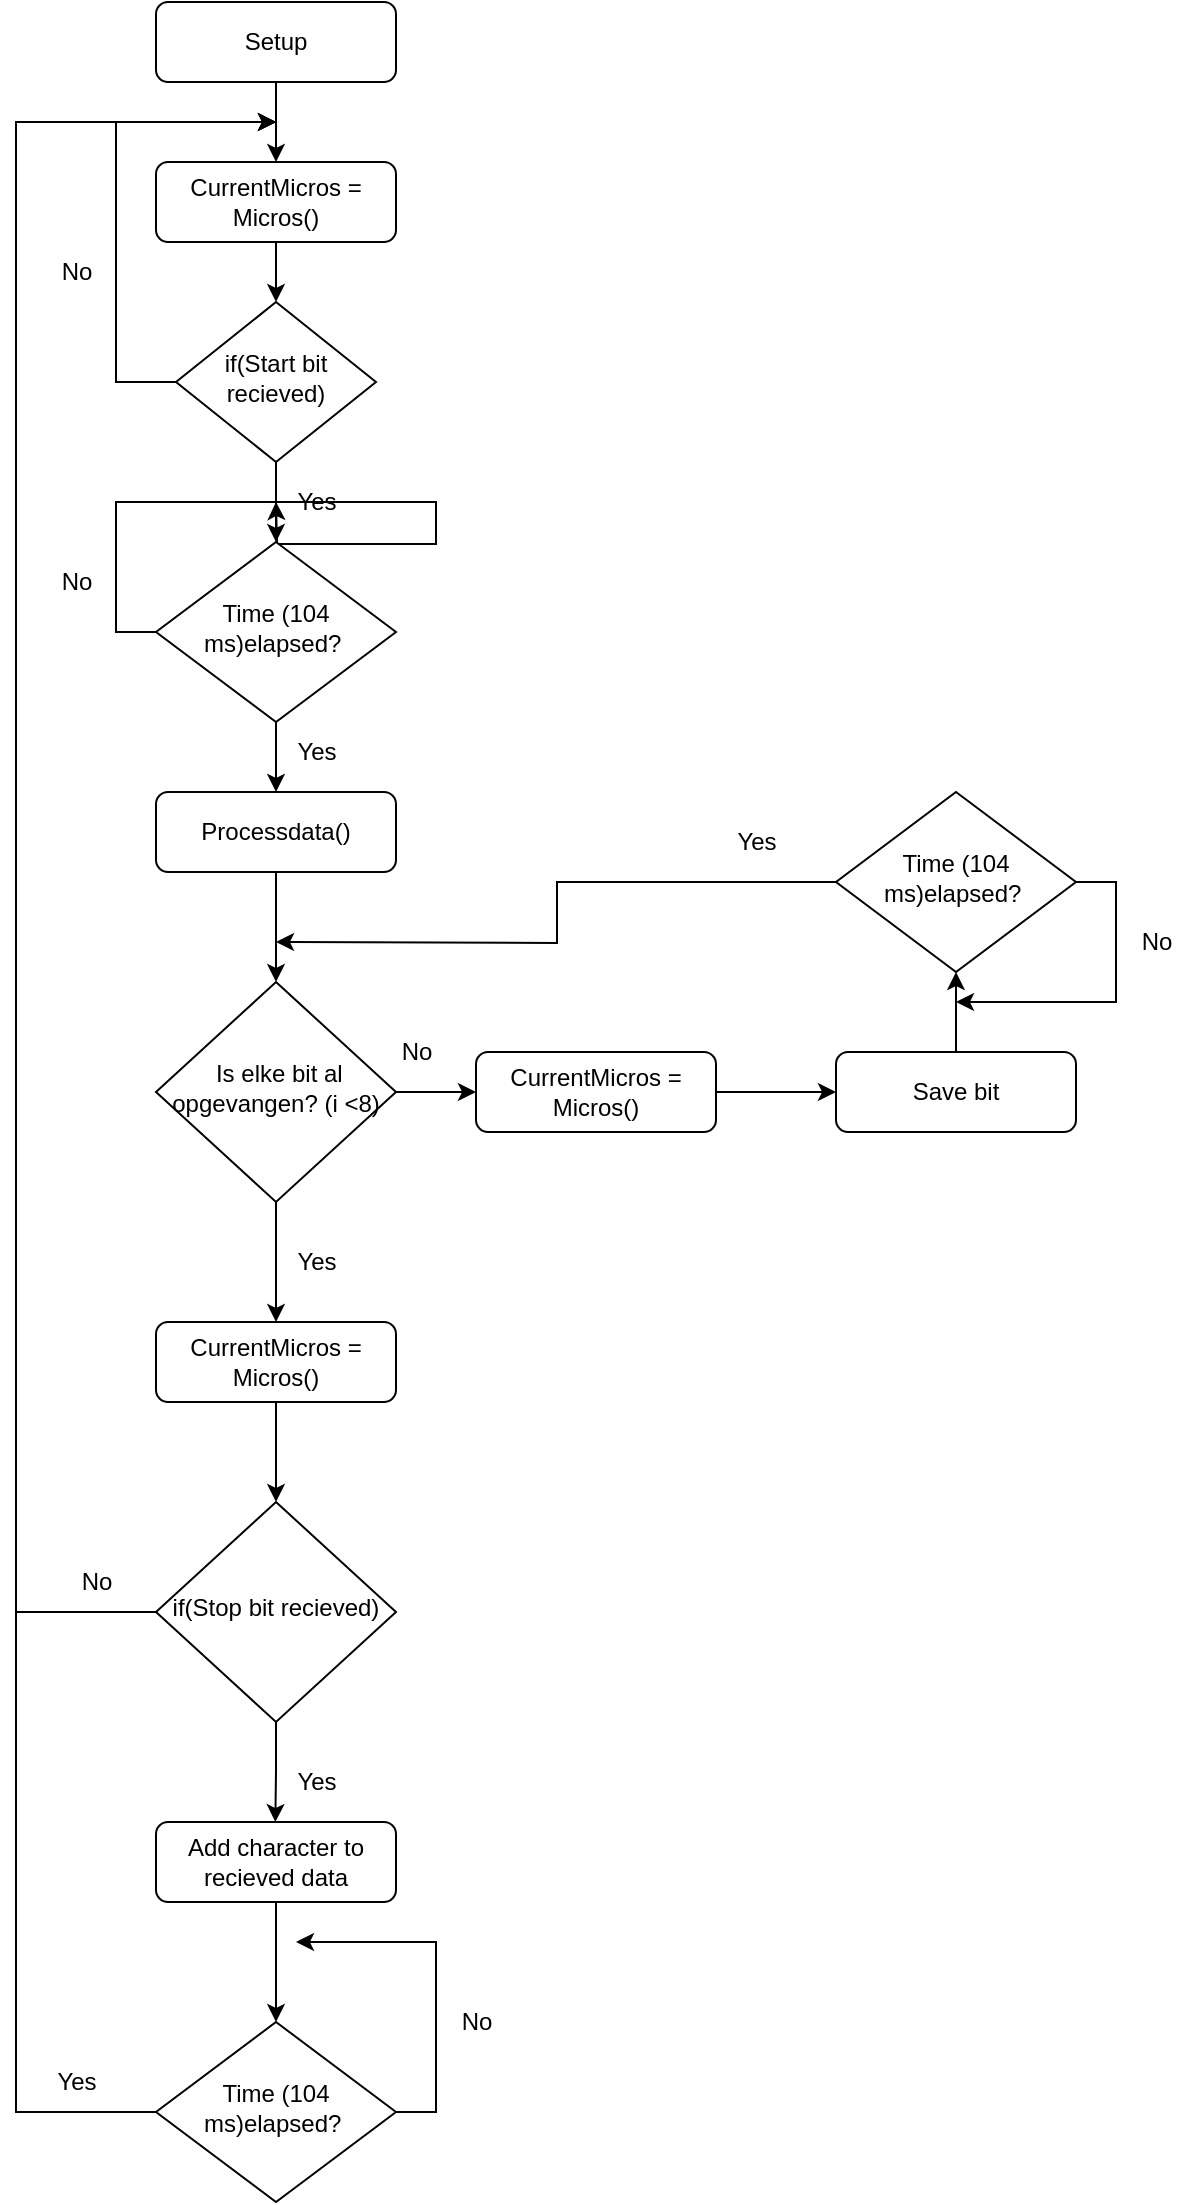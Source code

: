 <mxfile version="21.1.2" type="device">
  <diagram id="C5RBs43oDa-KdzZeNtuy" name="Page-1">
    <mxGraphModel dx="1050" dy="629" grid="1" gridSize="10" guides="1" tooltips="1" connect="1" arrows="1" fold="1" page="1" pageScale="1" pageWidth="827" pageHeight="1169" math="0" shadow="0">
      <root>
        <mxCell id="WIyWlLk6GJQsqaUBKTNV-0" />
        <mxCell id="WIyWlLk6GJQsqaUBKTNV-1" parent="WIyWlLk6GJQsqaUBKTNV-0" />
        <mxCell id="ye5cxb4P_Krxt_kBnjob-43" style="edgeStyle=orthogonalEdgeStyle;rounded=0;orthogonalLoop=1;jettySize=auto;html=1;exitX=0.5;exitY=1;exitDx=0;exitDy=0;entryX=0.5;entryY=0;entryDx=0;entryDy=0;" parent="WIyWlLk6GJQsqaUBKTNV-1" source="ye5cxb4P_Krxt_kBnjob-40" target="ye5cxb4P_Krxt_kBnjob-42" edge="1">
          <mxGeometry relative="1" as="geometry" />
        </mxCell>
        <mxCell id="ye5cxb4P_Krxt_kBnjob-40" value="Setup" style="rounded=1;whiteSpace=wrap;html=1;fontSize=12;glass=0;strokeWidth=1;shadow=0;" parent="WIyWlLk6GJQsqaUBKTNV-1" vertex="1">
          <mxGeometry x="660" y="80" width="120" height="40" as="geometry" />
        </mxCell>
        <mxCell id="ye5cxb4P_Krxt_kBnjob-46" style="edgeStyle=orthogonalEdgeStyle;rounded=0;orthogonalLoop=1;jettySize=auto;html=1;exitX=0.5;exitY=1;exitDx=0;exitDy=0;entryX=0.5;entryY=0;entryDx=0;entryDy=0;" parent="WIyWlLk6GJQsqaUBKTNV-1" source="ye5cxb4P_Krxt_kBnjob-41" target="ye5cxb4P_Krxt_kBnjob-45" edge="1">
          <mxGeometry relative="1" as="geometry" />
        </mxCell>
        <mxCell id="ye5cxb4P_Krxt_kBnjob-48" style="edgeStyle=orthogonalEdgeStyle;rounded=0;orthogonalLoop=1;jettySize=auto;html=1;exitX=0;exitY=0.5;exitDx=0;exitDy=0;" parent="WIyWlLk6GJQsqaUBKTNV-1" source="ye5cxb4P_Krxt_kBnjob-41" edge="1">
          <mxGeometry relative="1" as="geometry">
            <mxPoint x="720" y="140" as="targetPoint" />
            <Array as="points">
              <mxPoint x="640" y="270" />
              <mxPoint x="640" y="140" />
            </Array>
          </mxGeometry>
        </mxCell>
        <mxCell id="ye5cxb4P_Krxt_kBnjob-41" value="if(Start bit recieved)" style="rhombus;whiteSpace=wrap;html=1;shadow=0;fontFamily=Helvetica;fontSize=12;align=center;strokeWidth=1;spacing=6;spacingTop=-4;" parent="WIyWlLk6GJQsqaUBKTNV-1" vertex="1">
          <mxGeometry x="670" y="230" width="100" height="80" as="geometry" />
        </mxCell>
        <mxCell id="ye5cxb4P_Krxt_kBnjob-44" style="edgeStyle=orthogonalEdgeStyle;rounded=0;orthogonalLoop=1;jettySize=auto;html=1;exitX=0.5;exitY=1;exitDx=0;exitDy=0;entryX=0.5;entryY=0;entryDx=0;entryDy=0;" parent="WIyWlLk6GJQsqaUBKTNV-1" source="ye5cxb4P_Krxt_kBnjob-42" target="ye5cxb4P_Krxt_kBnjob-41" edge="1">
          <mxGeometry relative="1" as="geometry" />
        </mxCell>
        <mxCell id="ye5cxb4P_Krxt_kBnjob-42" value="CurrentMicros = Micros()" style="rounded=1;whiteSpace=wrap;html=1;fontSize=12;glass=0;strokeWidth=1;shadow=0;" parent="WIyWlLk6GJQsqaUBKTNV-1" vertex="1">
          <mxGeometry x="660" y="160" width="120" height="40" as="geometry" />
        </mxCell>
        <mxCell id="ye5cxb4P_Krxt_kBnjob-47" style="edgeStyle=orthogonalEdgeStyle;rounded=0;orthogonalLoop=1;jettySize=auto;html=1;exitX=0;exitY=0.5;exitDx=0;exitDy=0;" parent="WIyWlLk6GJQsqaUBKTNV-1" source="ye5cxb4P_Krxt_kBnjob-45" edge="1">
          <mxGeometry relative="1" as="geometry">
            <mxPoint x="720" y="330" as="targetPoint" />
          </mxGeometry>
        </mxCell>
        <mxCell id="ye5cxb4P_Krxt_kBnjob-50" style="edgeStyle=orthogonalEdgeStyle;rounded=0;orthogonalLoop=1;jettySize=auto;html=1;exitX=0.5;exitY=1;exitDx=0;exitDy=0;entryX=0.5;entryY=0;entryDx=0;entryDy=0;" parent="WIyWlLk6GJQsqaUBKTNV-1" source="ye5cxb4P_Krxt_kBnjob-45" target="ye5cxb4P_Krxt_kBnjob-49" edge="1">
          <mxGeometry relative="1" as="geometry" />
        </mxCell>
        <mxCell id="ye5cxb4P_Krxt_kBnjob-45" value="Time (104 ms)elapsed?&amp;nbsp;" style="rhombus;whiteSpace=wrap;html=1;shadow=0;fontFamily=Helvetica;fontSize=12;align=center;strokeWidth=1;spacing=6;spacingTop=-4;" parent="WIyWlLk6GJQsqaUBKTNV-1" vertex="1">
          <mxGeometry x="660" y="350" width="120" height="90" as="geometry" />
        </mxCell>
        <mxCell id="ye5cxb4P_Krxt_kBnjob-52" style="edgeStyle=orthogonalEdgeStyle;rounded=0;orthogonalLoop=1;jettySize=auto;html=1;exitX=0.5;exitY=1;exitDx=0;exitDy=0;entryX=0.5;entryY=0;entryDx=0;entryDy=0;" parent="WIyWlLk6GJQsqaUBKTNV-1" source="ye5cxb4P_Krxt_kBnjob-49" target="ye5cxb4P_Krxt_kBnjob-51" edge="1">
          <mxGeometry relative="1" as="geometry" />
        </mxCell>
        <mxCell id="ye5cxb4P_Krxt_kBnjob-49" value="Processdata()" style="rounded=1;whiteSpace=wrap;html=1;fontSize=12;glass=0;strokeWidth=1;shadow=0;" parent="WIyWlLk6GJQsqaUBKTNV-1" vertex="1">
          <mxGeometry x="660" y="475" width="120" height="40" as="geometry" />
        </mxCell>
        <mxCell id="ye5cxb4P_Krxt_kBnjob-58" style="edgeStyle=orthogonalEdgeStyle;rounded=0;orthogonalLoop=1;jettySize=auto;html=1;exitX=1;exitY=0.5;exitDx=0;exitDy=0;entryX=0;entryY=0.5;entryDx=0;entryDy=0;" parent="WIyWlLk6GJQsqaUBKTNV-1" source="ye5cxb4P_Krxt_kBnjob-51" target="ye5cxb4P_Krxt_kBnjob-57" edge="1">
          <mxGeometry relative="1" as="geometry" />
        </mxCell>
        <mxCell id="ye5cxb4P_Krxt_kBnjob-65" style="edgeStyle=orthogonalEdgeStyle;rounded=0;orthogonalLoop=1;jettySize=auto;html=1;exitX=0.5;exitY=1;exitDx=0;exitDy=0;entryX=0.5;entryY=0;entryDx=0;entryDy=0;" parent="WIyWlLk6GJQsqaUBKTNV-1" source="ye5cxb4P_Krxt_kBnjob-51" target="ye5cxb4P_Krxt_kBnjob-64" edge="1">
          <mxGeometry relative="1" as="geometry" />
        </mxCell>
        <mxCell id="ye5cxb4P_Krxt_kBnjob-51" value="&amp;nbsp;Is elke bit al opgevangen? (i &amp;lt;8)" style="rhombus;whiteSpace=wrap;html=1;shadow=0;fontFamily=Helvetica;fontSize=12;align=center;strokeWidth=1;spacing=6;spacingTop=-4;" parent="WIyWlLk6GJQsqaUBKTNV-1" vertex="1">
          <mxGeometry x="660" y="570" width="120" height="110" as="geometry" />
        </mxCell>
        <mxCell id="ye5cxb4P_Krxt_kBnjob-61" style="edgeStyle=orthogonalEdgeStyle;rounded=0;orthogonalLoop=1;jettySize=auto;html=1;exitX=0.5;exitY=0;exitDx=0;exitDy=0;entryX=0.5;entryY=1;entryDx=0;entryDy=0;" parent="WIyWlLk6GJQsqaUBKTNV-1" source="ye5cxb4P_Krxt_kBnjob-54" target="ye5cxb4P_Krxt_kBnjob-55" edge="1">
          <mxGeometry relative="1" as="geometry" />
        </mxCell>
        <mxCell id="ye5cxb4P_Krxt_kBnjob-54" value="Save bit" style="rounded=1;whiteSpace=wrap;html=1;fontSize=12;glass=0;strokeWidth=1;shadow=0;" parent="WIyWlLk6GJQsqaUBKTNV-1" vertex="1">
          <mxGeometry x="1000" y="605" width="120" height="40" as="geometry" />
        </mxCell>
        <mxCell id="ye5cxb4P_Krxt_kBnjob-62" style="edgeStyle=orthogonalEdgeStyle;rounded=0;orthogonalLoop=1;jettySize=auto;html=1;exitX=0;exitY=0.5;exitDx=0;exitDy=0;" parent="WIyWlLk6GJQsqaUBKTNV-1" source="ye5cxb4P_Krxt_kBnjob-55" edge="1">
          <mxGeometry relative="1" as="geometry">
            <mxPoint x="720" y="550" as="targetPoint" />
          </mxGeometry>
        </mxCell>
        <mxCell id="ye5cxb4P_Krxt_kBnjob-63" style="edgeStyle=orthogonalEdgeStyle;rounded=0;orthogonalLoop=1;jettySize=auto;html=1;exitX=1;exitY=0.5;exitDx=0;exitDy=0;" parent="WIyWlLk6GJQsqaUBKTNV-1" source="ye5cxb4P_Krxt_kBnjob-55" edge="1">
          <mxGeometry relative="1" as="geometry">
            <mxPoint x="1060" y="580" as="targetPoint" />
            <Array as="points">
              <mxPoint x="1140" y="520" />
              <mxPoint x="1140" y="580" />
            </Array>
          </mxGeometry>
        </mxCell>
        <mxCell id="ye5cxb4P_Krxt_kBnjob-55" value="Time (104 ms)elapsed?&amp;nbsp;" style="rhombus;whiteSpace=wrap;html=1;shadow=0;fontFamily=Helvetica;fontSize=12;align=center;strokeWidth=1;spacing=6;spacingTop=-4;" parent="WIyWlLk6GJQsqaUBKTNV-1" vertex="1">
          <mxGeometry x="1000" y="475" width="120" height="90" as="geometry" />
        </mxCell>
        <mxCell id="ye5cxb4P_Krxt_kBnjob-59" style="edgeStyle=orthogonalEdgeStyle;rounded=0;orthogonalLoop=1;jettySize=auto;html=1;exitX=1;exitY=0.5;exitDx=0;exitDy=0;" parent="WIyWlLk6GJQsqaUBKTNV-1" source="ye5cxb4P_Krxt_kBnjob-57" target="ye5cxb4P_Krxt_kBnjob-54" edge="1">
          <mxGeometry relative="1" as="geometry" />
        </mxCell>
        <mxCell id="ye5cxb4P_Krxt_kBnjob-57" value="CurrentMicros = Micros()" style="rounded=1;whiteSpace=wrap;html=1;fontSize=12;glass=0;strokeWidth=1;shadow=0;" parent="WIyWlLk6GJQsqaUBKTNV-1" vertex="1">
          <mxGeometry x="820" y="605" width="120" height="40" as="geometry" />
        </mxCell>
        <mxCell id="ye5cxb4P_Krxt_kBnjob-67" style="edgeStyle=orthogonalEdgeStyle;rounded=0;orthogonalLoop=1;jettySize=auto;html=1;exitX=0.5;exitY=1;exitDx=0;exitDy=0;entryX=0.5;entryY=0;entryDx=0;entryDy=0;" parent="WIyWlLk6GJQsqaUBKTNV-1" source="ye5cxb4P_Krxt_kBnjob-64" target="ye5cxb4P_Krxt_kBnjob-66" edge="1">
          <mxGeometry relative="1" as="geometry" />
        </mxCell>
        <mxCell id="ye5cxb4P_Krxt_kBnjob-64" value="CurrentMicros = Micros()" style="rounded=1;whiteSpace=wrap;html=1;fontSize=12;glass=0;strokeWidth=1;shadow=0;" parent="WIyWlLk6GJQsqaUBKTNV-1" vertex="1">
          <mxGeometry x="660" y="740" width="120" height="40" as="geometry" />
        </mxCell>
        <mxCell id="ye5cxb4P_Krxt_kBnjob-68" style="edgeStyle=orthogonalEdgeStyle;rounded=0;orthogonalLoop=1;jettySize=auto;html=1;exitX=0;exitY=0.5;exitDx=0;exitDy=0;" parent="WIyWlLk6GJQsqaUBKTNV-1" source="ye5cxb4P_Krxt_kBnjob-66" edge="1">
          <mxGeometry relative="1" as="geometry">
            <mxPoint x="720" y="140" as="targetPoint" />
            <Array as="points">
              <mxPoint x="590" y="885" />
              <mxPoint x="590" y="140" />
              <mxPoint x="720" y="140" />
            </Array>
          </mxGeometry>
        </mxCell>
        <mxCell id="ye5cxb4P_Krxt_kBnjob-70" style="edgeStyle=orthogonalEdgeStyle;rounded=0;orthogonalLoop=1;jettySize=auto;html=1;exitX=0.5;exitY=1;exitDx=0;exitDy=0;" parent="WIyWlLk6GJQsqaUBKTNV-1" source="ye5cxb4P_Krxt_kBnjob-66" edge="1">
          <mxGeometry relative="1" as="geometry">
            <mxPoint x="719.667" y="990" as="targetPoint" />
          </mxGeometry>
        </mxCell>
        <mxCell id="ye5cxb4P_Krxt_kBnjob-66" value="if(Stop bit recieved)" style="rhombus;whiteSpace=wrap;html=1;shadow=0;fontFamily=Helvetica;fontSize=12;align=center;strokeWidth=1;spacing=6;spacingTop=-4;" parent="WIyWlLk6GJQsqaUBKTNV-1" vertex="1">
          <mxGeometry x="660" y="830" width="120" height="110" as="geometry" />
        </mxCell>
        <mxCell id="ye5cxb4P_Krxt_kBnjob-69" value="No" style="text;html=1;align=center;verticalAlign=middle;resizable=0;points=[];autosize=1;strokeColor=none;fillColor=none;" parent="WIyWlLk6GJQsqaUBKTNV-1" vertex="1">
          <mxGeometry x="610" y="855" width="40" height="30" as="geometry" />
        </mxCell>
        <mxCell id="ye5cxb4P_Krxt_kBnjob-73" style="edgeStyle=orthogonalEdgeStyle;rounded=0;orthogonalLoop=1;jettySize=auto;html=1;exitX=0.5;exitY=1;exitDx=0;exitDy=0;entryX=0.5;entryY=0;entryDx=0;entryDy=0;" parent="WIyWlLk6GJQsqaUBKTNV-1" source="ye5cxb4P_Krxt_kBnjob-71" target="ye5cxb4P_Krxt_kBnjob-72" edge="1">
          <mxGeometry relative="1" as="geometry" />
        </mxCell>
        <mxCell id="ye5cxb4P_Krxt_kBnjob-71" value="Add character to recieved data" style="rounded=1;whiteSpace=wrap;html=1;fontSize=12;glass=0;strokeWidth=1;shadow=0;" parent="WIyWlLk6GJQsqaUBKTNV-1" vertex="1">
          <mxGeometry x="660" y="990" width="120" height="40" as="geometry" />
        </mxCell>
        <mxCell id="ye5cxb4P_Krxt_kBnjob-74" style="edgeStyle=orthogonalEdgeStyle;rounded=0;orthogonalLoop=1;jettySize=auto;html=1;exitX=0;exitY=0.5;exitDx=0;exitDy=0;" parent="WIyWlLk6GJQsqaUBKTNV-1" source="ye5cxb4P_Krxt_kBnjob-72" edge="1">
          <mxGeometry relative="1" as="geometry">
            <mxPoint x="720" y="140" as="targetPoint" />
            <Array as="points">
              <mxPoint x="590" y="1135" />
              <mxPoint x="590" y="140" />
              <mxPoint x="720" y="140" />
            </Array>
          </mxGeometry>
        </mxCell>
        <mxCell id="ye5cxb4P_Krxt_kBnjob-75" style="edgeStyle=orthogonalEdgeStyle;rounded=0;orthogonalLoop=1;jettySize=auto;html=1;exitX=1;exitY=0.5;exitDx=0;exitDy=0;" parent="WIyWlLk6GJQsqaUBKTNV-1" source="ye5cxb4P_Krxt_kBnjob-72" edge="1">
          <mxGeometry relative="1" as="geometry">
            <mxPoint x="730" y="1050" as="targetPoint" />
            <Array as="points">
              <mxPoint x="800" y="1135" />
              <mxPoint x="800" y="1050" />
            </Array>
          </mxGeometry>
        </mxCell>
        <mxCell id="ye5cxb4P_Krxt_kBnjob-72" value="Time (104 ms)elapsed?&amp;nbsp;" style="rhombus;whiteSpace=wrap;html=1;shadow=0;fontFamily=Helvetica;fontSize=12;align=center;strokeWidth=1;spacing=6;spacingTop=-4;" parent="WIyWlLk6GJQsqaUBKTNV-1" vertex="1">
          <mxGeometry x="660" y="1090" width="120" height="90" as="geometry" />
        </mxCell>
        <mxCell id="ye5cxb4P_Krxt_kBnjob-76" value="No" style="text;html=1;align=center;verticalAlign=middle;resizable=0;points=[];autosize=1;strokeColor=none;fillColor=none;" parent="WIyWlLk6GJQsqaUBKTNV-1" vertex="1">
          <mxGeometry x="800" y="1075" width="40" height="30" as="geometry" />
        </mxCell>
        <mxCell id="ye5cxb4P_Krxt_kBnjob-77" value="Yes" style="text;html=1;align=center;verticalAlign=middle;resizable=0;points=[];autosize=1;strokeColor=none;fillColor=none;" parent="WIyWlLk6GJQsqaUBKTNV-1" vertex="1">
          <mxGeometry x="600" y="1105" width="40" height="30" as="geometry" />
        </mxCell>
        <mxCell id="ye5cxb4P_Krxt_kBnjob-78" value="No" style="text;html=1;align=center;verticalAlign=middle;resizable=0;points=[];autosize=1;strokeColor=none;fillColor=none;" parent="WIyWlLk6GJQsqaUBKTNV-1" vertex="1">
          <mxGeometry x="770" y="590" width="40" height="30" as="geometry" />
        </mxCell>
        <mxCell id="ye5cxb4P_Krxt_kBnjob-79" value="Yes" style="text;html=1;align=center;verticalAlign=middle;resizable=0;points=[];autosize=1;strokeColor=none;fillColor=none;" parent="WIyWlLk6GJQsqaUBKTNV-1" vertex="1">
          <mxGeometry x="720" y="695" width="40" height="30" as="geometry" />
        </mxCell>
        <mxCell id="ye5cxb4P_Krxt_kBnjob-80" value="Yes" style="text;html=1;align=center;verticalAlign=middle;resizable=0;points=[];autosize=1;strokeColor=none;fillColor=none;" parent="WIyWlLk6GJQsqaUBKTNV-1" vertex="1">
          <mxGeometry x="720" y="955" width="40" height="30" as="geometry" />
        </mxCell>
        <mxCell id="ye5cxb4P_Krxt_kBnjob-81" value="No" style="text;html=1;align=center;verticalAlign=middle;resizable=0;points=[];autosize=1;strokeColor=none;fillColor=none;" parent="WIyWlLk6GJQsqaUBKTNV-1" vertex="1">
          <mxGeometry x="1140" y="535" width="40" height="30" as="geometry" />
        </mxCell>
        <mxCell id="ye5cxb4P_Krxt_kBnjob-82" value="Yes" style="text;html=1;align=center;verticalAlign=middle;resizable=0;points=[];autosize=1;strokeColor=none;fillColor=none;" parent="WIyWlLk6GJQsqaUBKTNV-1" vertex="1">
          <mxGeometry x="940" y="485" width="40" height="30" as="geometry" />
        </mxCell>
        <mxCell id="ye5cxb4P_Krxt_kBnjob-83" value="Yes" style="text;html=1;align=center;verticalAlign=middle;resizable=0;points=[];autosize=1;strokeColor=none;fillColor=none;" parent="WIyWlLk6GJQsqaUBKTNV-1" vertex="1">
          <mxGeometry x="720" y="440" width="40" height="30" as="geometry" />
        </mxCell>
        <mxCell id="ye5cxb4P_Krxt_kBnjob-84" value="No" style="text;html=1;align=center;verticalAlign=middle;resizable=0;points=[];autosize=1;strokeColor=none;fillColor=none;" parent="WIyWlLk6GJQsqaUBKTNV-1" vertex="1">
          <mxGeometry x="600" y="355" width="40" height="30" as="geometry" />
        </mxCell>
        <mxCell id="ye5cxb4P_Krxt_kBnjob-85" value="Yes" style="text;html=1;align=center;verticalAlign=middle;resizable=0;points=[];autosize=1;strokeColor=none;fillColor=none;" parent="WIyWlLk6GJQsqaUBKTNV-1" vertex="1">
          <mxGeometry x="720" y="315" width="40" height="30" as="geometry" />
        </mxCell>
        <mxCell id="ye5cxb4P_Krxt_kBnjob-86" value="No" style="text;html=1;align=center;verticalAlign=middle;resizable=0;points=[];autosize=1;strokeColor=none;fillColor=none;" parent="WIyWlLk6GJQsqaUBKTNV-1" vertex="1">
          <mxGeometry x="600" y="200" width="40" height="30" as="geometry" />
        </mxCell>
      </root>
    </mxGraphModel>
  </diagram>
</mxfile>

